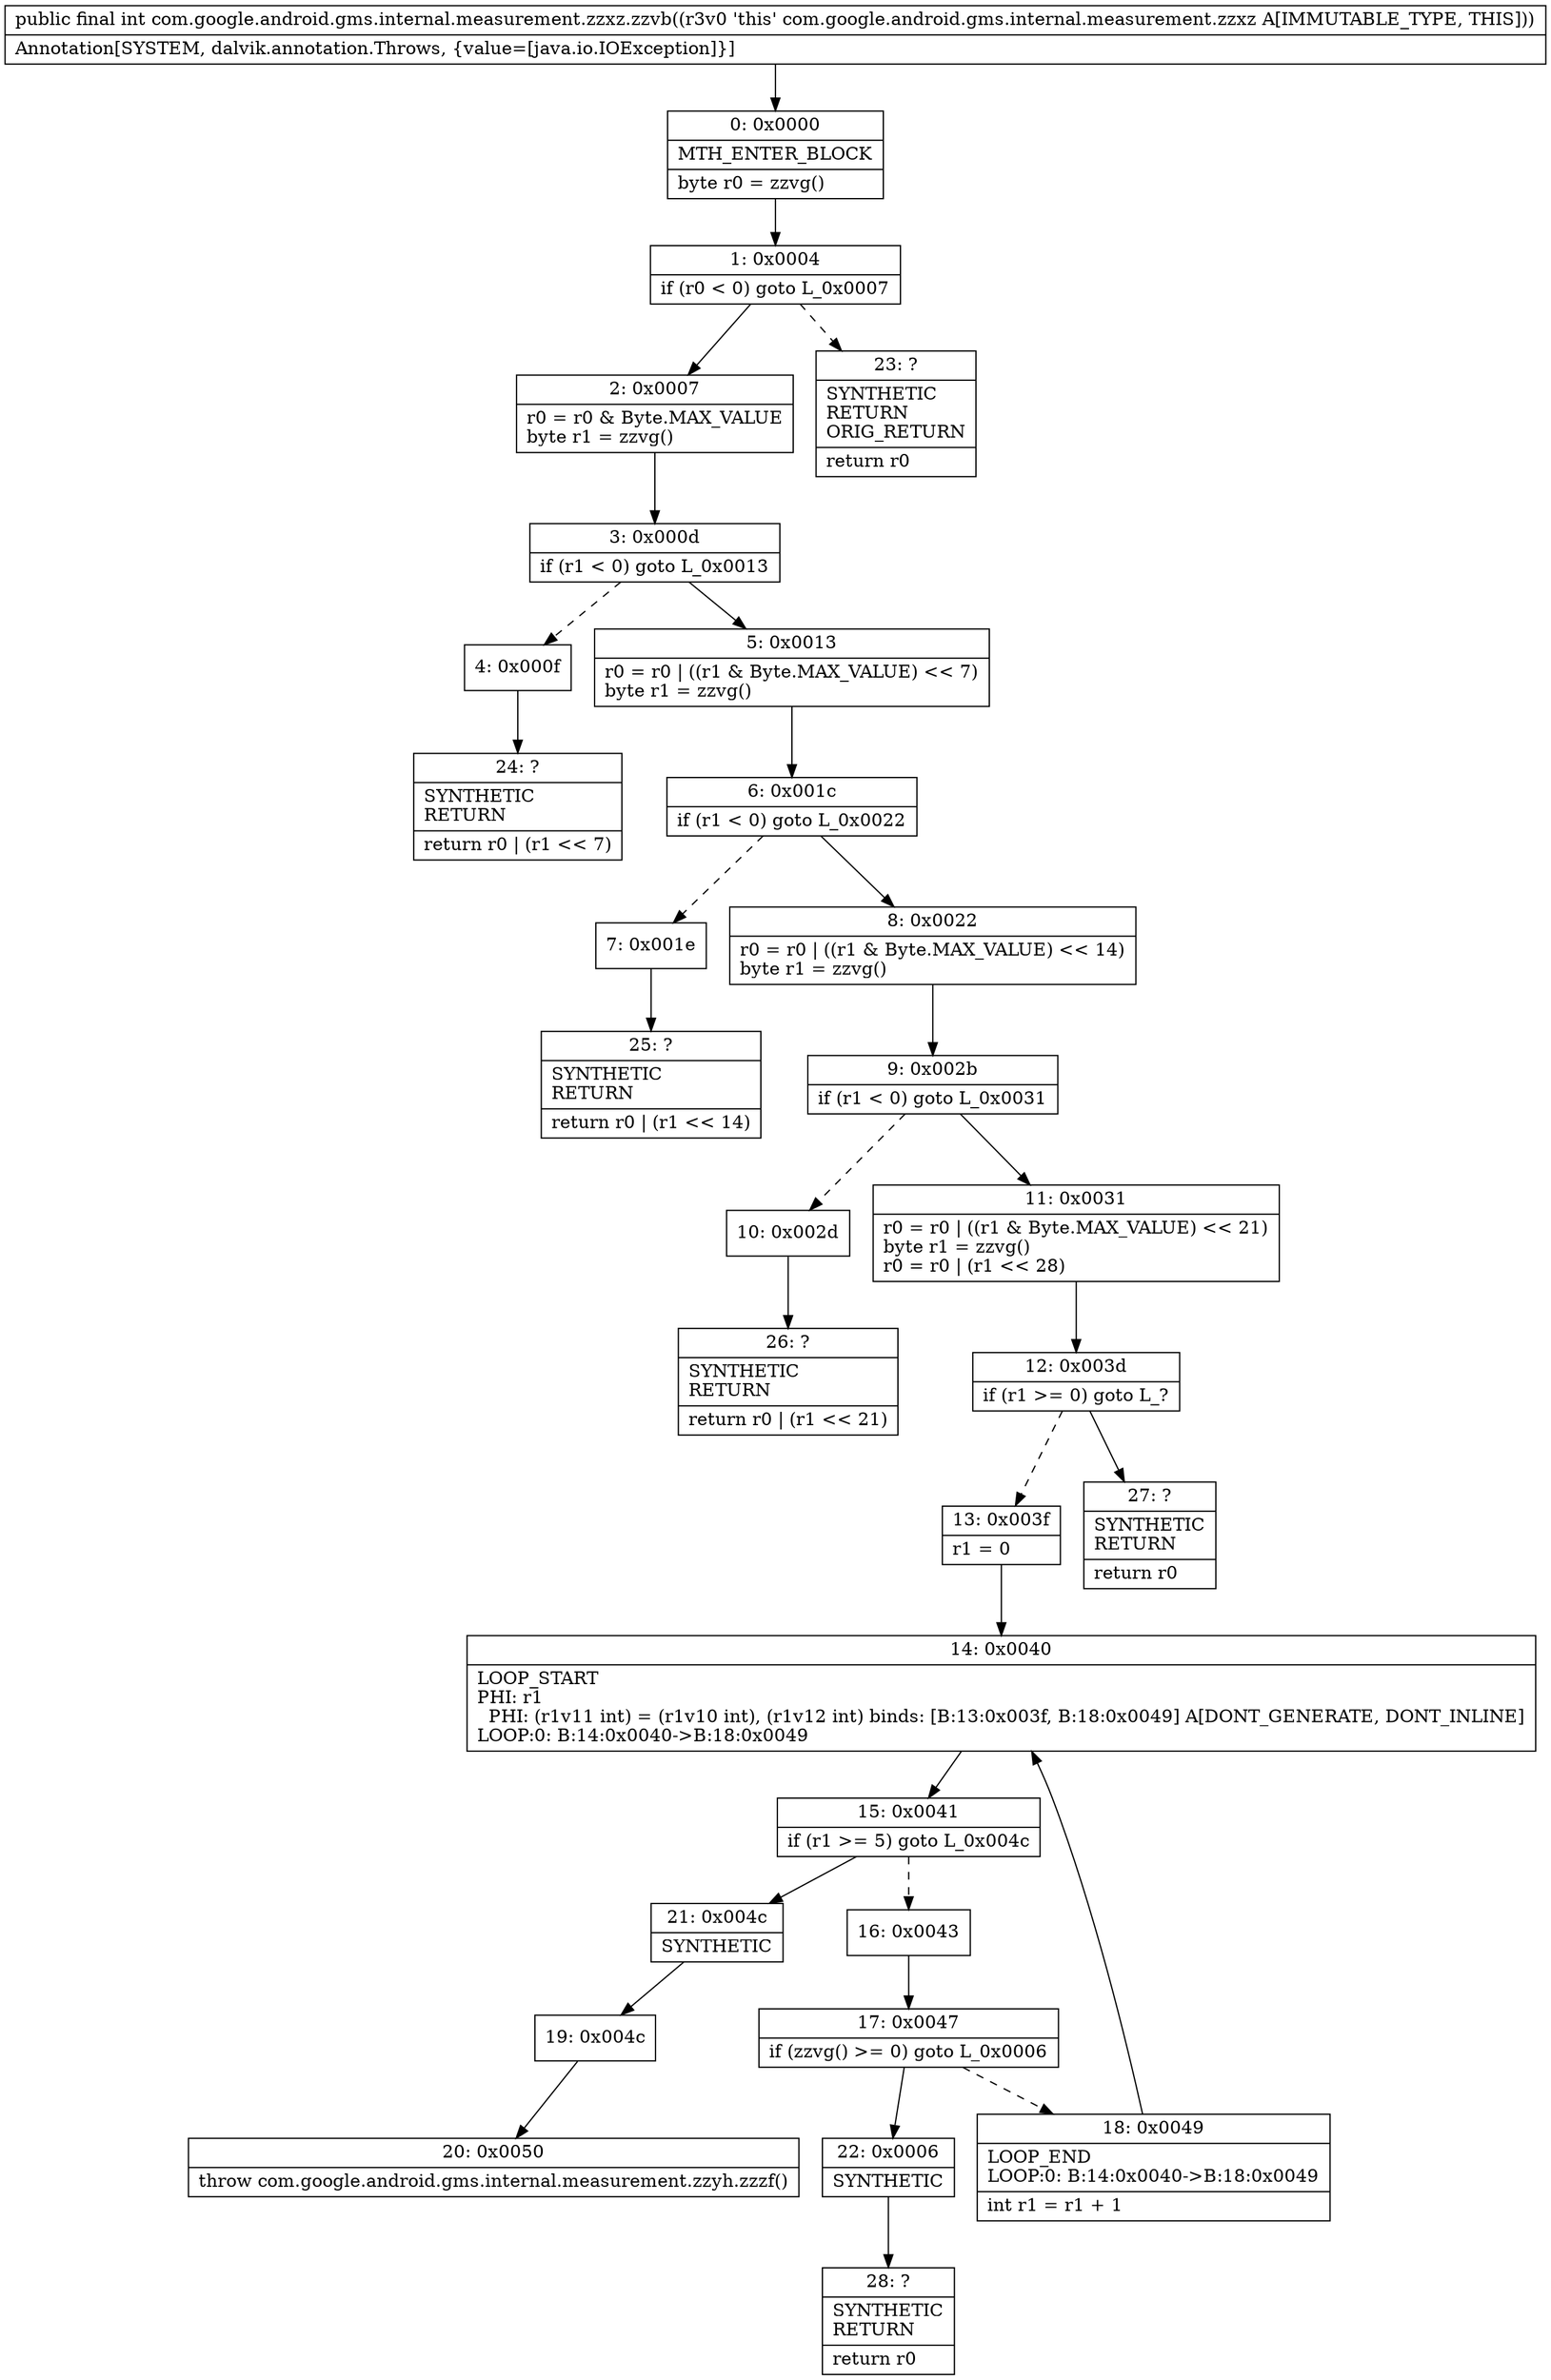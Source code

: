 digraph "CFG forcom.google.android.gms.internal.measurement.zzxz.zzvb()I" {
Node_0 [shape=record,label="{0\:\ 0x0000|MTH_ENTER_BLOCK\l|byte r0 = zzvg()\l}"];
Node_1 [shape=record,label="{1\:\ 0x0004|if (r0 \< 0) goto L_0x0007\l}"];
Node_2 [shape=record,label="{2\:\ 0x0007|r0 = r0 & Byte.MAX_VALUE\lbyte r1 = zzvg()\l}"];
Node_3 [shape=record,label="{3\:\ 0x000d|if (r1 \< 0) goto L_0x0013\l}"];
Node_4 [shape=record,label="{4\:\ 0x000f}"];
Node_5 [shape=record,label="{5\:\ 0x0013|r0 = r0 \| ((r1 & Byte.MAX_VALUE) \<\< 7)\lbyte r1 = zzvg()\l}"];
Node_6 [shape=record,label="{6\:\ 0x001c|if (r1 \< 0) goto L_0x0022\l}"];
Node_7 [shape=record,label="{7\:\ 0x001e}"];
Node_8 [shape=record,label="{8\:\ 0x0022|r0 = r0 \| ((r1 & Byte.MAX_VALUE) \<\< 14)\lbyte r1 = zzvg()\l}"];
Node_9 [shape=record,label="{9\:\ 0x002b|if (r1 \< 0) goto L_0x0031\l}"];
Node_10 [shape=record,label="{10\:\ 0x002d}"];
Node_11 [shape=record,label="{11\:\ 0x0031|r0 = r0 \| ((r1 & Byte.MAX_VALUE) \<\< 21)\lbyte r1 = zzvg()\lr0 = r0 \| (r1 \<\< 28)\l}"];
Node_12 [shape=record,label="{12\:\ 0x003d|if (r1 \>= 0) goto L_?\l}"];
Node_13 [shape=record,label="{13\:\ 0x003f|r1 = 0\l}"];
Node_14 [shape=record,label="{14\:\ 0x0040|LOOP_START\lPHI: r1 \l  PHI: (r1v11 int) = (r1v10 int), (r1v12 int) binds: [B:13:0x003f, B:18:0x0049] A[DONT_GENERATE, DONT_INLINE]\lLOOP:0: B:14:0x0040\-\>B:18:0x0049\l}"];
Node_15 [shape=record,label="{15\:\ 0x0041|if (r1 \>= 5) goto L_0x004c\l}"];
Node_16 [shape=record,label="{16\:\ 0x0043}"];
Node_17 [shape=record,label="{17\:\ 0x0047|if (zzvg() \>= 0) goto L_0x0006\l}"];
Node_18 [shape=record,label="{18\:\ 0x0049|LOOP_END\lLOOP:0: B:14:0x0040\-\>B:18:0x0049\l|int r1 = r1 + 1\l}"];
Node_19 [shape=record,label="{19\:\ 0x004c}"];
Node_20 [shape=record,label="{20\:\ 0x0050|throw com.google.android.gms.internal.measurement.zzyh.zzzf()\l}"];
Node_21 [shape=record,label="{21\:\ 0x004c|SYNTHETIC\l}"];
Node_22 [shape=record,label="{22\:\ 0x0006|SYNTHETIC\l}"];
Node_23 [shape=record,label="{23\:\ ?|SYNTHETIC\lRETURN\lORIG_RETURN\l|return r0\l}"];
Node_24 [shape=record,label="{24\:\ ?|SYNTHETIC\lRETURN\l|return r0 \| (r1 \<\< 7)\l}"];
Node_25 [shape=record,label="{25\:\ ?|SYNTHETIC\lRETURN\l|return r0 \| (r1 \<\< 14)\l}"];
Node_26 [shape=record,label="{26\:\ ?|SYNTHETIC\lRETURN\l|return r0 \| (r1 \<\< 21)\l}"];
Node_27 [shape=record,label="{27\:\ ?|SYNTHETIC\lRETURN\l|return r0\l}"];
Node_28 [shape=record,label="{28\:\ ?|SYNTHETIC\lRETURN\l|return r0\l}"];
MethodNode[shape=record,label="{public final int com.google.android.gms.internal.measurement.zzxz.zzvb((r3v0 'this' com.google.android.gms.internal.measurement.zzxz A[IMMUTABLE_TYPE, THIS]))  | Annotation[SYSTEM, dalvik.annotation.Throws, \{value=[java.io.IOException]\}]\l}"];
MethodNode -> Node_0;
Node_0 -> Node_1;
Node_1 -> Node_2;
Node_1 -> Node_23[style=dashed];
Node_2 -> Node_3;
Node_3 -> Node_4[style=dashed];
Node_3 -> Node_5;
Node_4 -> Node_24;
Node_5 -> Node_6;
Node_6 -> Node_7[style=dashed];
Node_6 -> Node_8;
Node_7 -> Node_25;
Node_8 -> Node_9;
Node_9 -> Node_10[style=dashed];
Node_9 -> Node_11;
Node_10 -> Node_26;
Node_11 -> Node_12;
Node_12 -> Node_13[style=dashed];
Node_12 -> Node_27;
Node_13 -> Node_14;
Node_14 -> Node_15;
Node_15 -> Node_16[style=dashed];
Node_15 -> Node_21;
Node_16 -> Node_17;
Node_17 -> Node_18[style=dashed];
Node_17 -> Node_22;
Node_18 -> Node_14;
Node_19 -> Node_20;
Node_21 -> Node_19;
Node_22 -> Node_28;
}

